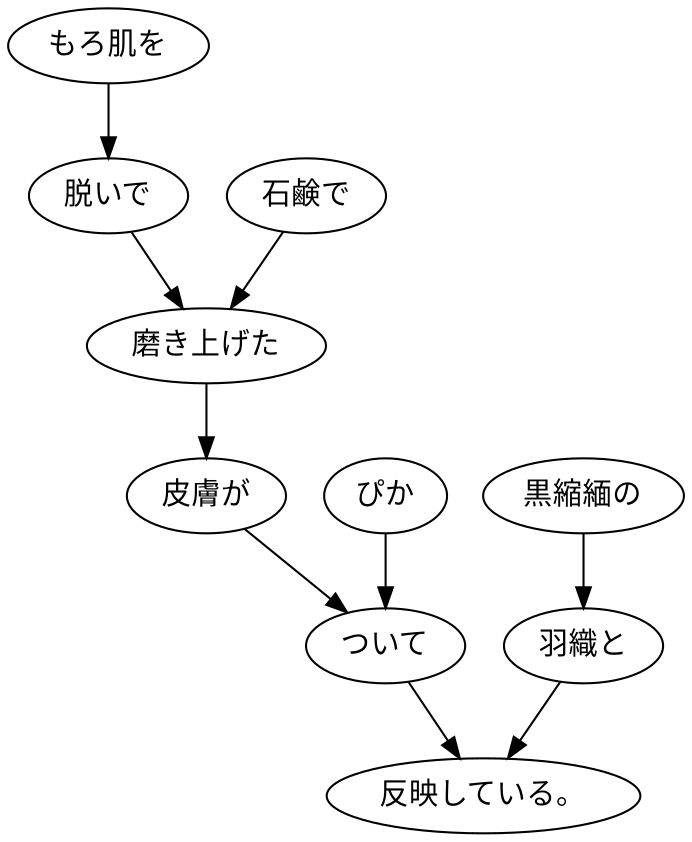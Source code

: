 digraph graph1215 {
	node0 [label="もろ肌を"];
	node1 [label="脱いで"];
	node2 [label="石鹸で"];
	node3 [label="磨き上げた"];
	node4 [label="皮膚が"];
	node5 [label="ぴか"];
	node6 [label="ついて"];
	node7 [label="黒縮緬の"];
	node8 [label="羽織と"];
	node9 [label="反映している。"];
	node0 -> node1;
	node1 -> node3;
	node2 -> node3;
	node3 -> node4;
	node4 -> node6;
	node5 -> node6;
	node6 -> node9;
	node7 -> node8;
	node8 -> node9;
}
